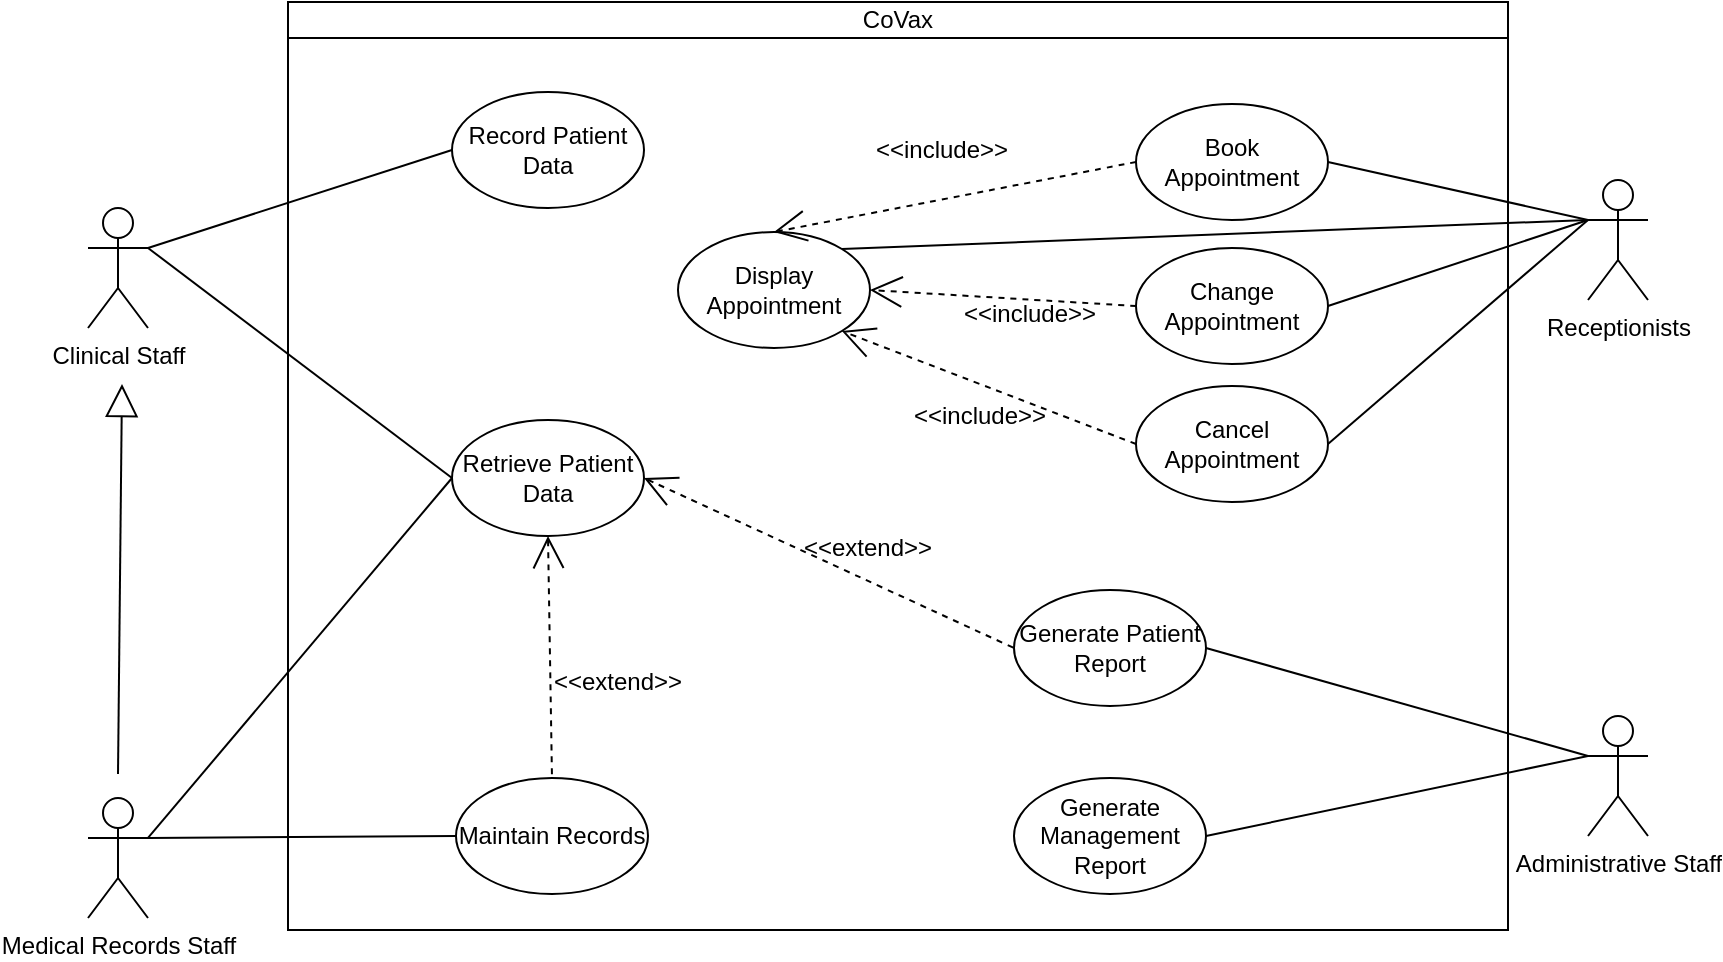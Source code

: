 <mxfile version="16.6.4" type="device" pages="3"><diagram id="3U1HSghmluoes4_Iyp9I" name="Page-1"><mxGraphModel dx="2302" dy="3117" grid="0" gridSize="10" guides="1" tooltips="1" connect="1" arrows="1" fold="1" page="0" pageScale="1" pageWidth="850" pageHeight="1100" math="0" shadow="0"><root><mxCell id="0"/><mxCell id="1" parent="0"/><mxCell id="yu4c_wmN-Yjf-voXddj4-2" value="" style="rounded=0;whiteSpace=wrap;html=1;hachureGap=4;" parent="1" vertex="1"><mxGeometry x="-384" y="-2033" width="610" height="446" as="geometry"/></mxCell><mxCell id="yu4c_wmN-Yjf-voXddj4-4" value="CoVax" style="rounded=0;whiteSpace=wrap;html=1;hachureGap=4;" parent="1" vertex="1"><mxGeometry x="-384" y="-2051" width="610" height="18" as="geometry"/></mxCell><mxCell id="1zS61CzaorEgS0dkYQaC-30" style="edgeStyle=none;curved=1;rounded=0;orthogonalLoop=1;jettySize=auto;html=1;exitX=1;exitY=0.333;exitDx=0;exitDy=0;exitPerimeter=0;entryX=0;entryY=0.5;entryDx=0;entryDy=0;endArrow=none;endFill=0;startSize=14;endSize=14;sourcePerimeterSpacing=8;targetPerimeterSpacing=8;" parent="1" source="1zS61CzaorEgS0dkYQaC-1" target="1zS61CzaorEgS0dkYQaC-14" edge="1"><mxGeometry relative="1" as="geometry"/></mxCell><mxCell id="1zS61CzaorEgS0dkYQaC-32" style="edgeStyle=none;curved=1;rounded=0;orthogonalLoop=1;jettySize=auto;html=1;exitX=1;exitY=0.333;exitDx=0;exitDy=0;exitPerimeter=0;entryX=0;entryY=0.5;entryDx=0;entryDy=0;endArrow=none;endFill=0;startSize=14;endSize=14;sourcePerimeterSpacing=8;targetPerimeterSpacing=8;" parent="1" source="1zS61CzaorEgS0dkYQaC-1" target="1zS61CzaorEgS0dkYQaC-15" edge="1"><mxGeometry relative="1" as="geometry"/></mxCell><mxCell id="1zS61CzaorEgS0dkYQaC-1" value="Clinical Staff" style="shape=umlActor;verticalLabelPosition=bottom;verticalAlign=top;html=1;outlineConnect=0;hachureGap=4;" parent="1" vertex="1"><mxGeometry x="-484" y="-1948" width="30" height="60" as="geometry"/></mxCell><mxCell id="1zS61CzaorEgS0dkYQaC-38" style="edgeStyle=none;curved=1;rounded=0;orthogonalLoop=1;jettySize=auto;html=1;exitX=0;exitY=0.333;exitDx=0;exitDy=0;exitPerimeter=0;entryX=1;entryY=0.5;entryDx=0;entryDy=0;endArrow=none;endFill=0;startSize=14;endSize=14;sourcePerimeterSpacing=8;targetPerimeterSpacing=8;" parent="1" source="1zS61CzaorEgS0dkYQaC-2" target="1zS61CzaorEgS0dkYQaC-11" edge="1"><mxGeometry relative="1" as="geometry"/></mxCell><mxCell id="1zS61CzaorEgS0dkYQaC-43" style="edgeStyle=none;curved=1;rounded=0;orthogonalLoop=1;jettySize=auto;html=1;exitX=0;exitY=0.333;exitDx=0;exitDy=0;exitPerimeter=0;entryX=1;entryY=0.5;entryDx=0;entryDy=0;endArrow=none;endFill=0;startSize=14;endSize=14;sourcePerimeterSpacing=8;targetPerimeterSpacing=8;" parent="1" source="1zS61CzaorEgS0dkYQaC-2" target="1zS61CzaorEgS0dkYQaC-9" edge="1"><mxGeometry relative="1" as="geometry"/></mxCell><mxCell id="1zS61CzaorEgS0dkYQaC-44" style="edgeStyle=none;curved=1;rounded=0;orthogonalLoop=1;jettySize=auto;html=1;exitX=0;exitY=0.333;exitDx=0;exitDy=0;exitPerimeter=0;entryX=1;entryY=0.5;entryDx=0;entryDy=0;endArrow=none;endFill=0;startSize=14;endSize=14;sourcePerimeterSpacing=8;targetPerimeterSpacing=8;" parent="1" source="1zS61CzaorEgS0dkYQaC-2" target="1zS61CzaorEgS0dkYQaC-12" edge="1"><mxGeometry relative="1" as="geometry"/></mxCell><mxCell id="1zS61CzaorEgS0dkYQaC-2" value="Receptionists" style="shape=umlActor;verticalLabelPosition=bottom;verticalAlign=top;html=1;outlineConnect=0;hachureGap=4;" parent="1" vertex="1"><mxGeometry x="266" y="-1962" width="30" height="60" as="geometry"/></mxCell><mxCell id="1zS61CzaorEgS0dkYQaC-25" style="edgeStyle=none;curved=1;rounded=0;orthogonalLoop=1;jettySize=auto;html=1;endArrow=block;startSize=14;endSize=14;sourcePerimeterSpacing=8;targetPerimeterSpacing=8;endFill=0;" parent="1" edge="1"><mxGeometry relative="1" as="geometry"><mxPoint x="-469" y="-1665" as="sourcePoint"/><mxPoint x="-467" y="-1860" as="targetPoint"/></mxGeometry></mxCell><mxCell id="1zS61CzaorEgS0dkYQaC-31" style="edgeStyle=none;curved=1;rounded=0;orthogonalLoop=1;jettySize=auto;html=1;exitX=1;exitY=0.333;exitDx=0;exitDy=0;exitPerimeter=0;entryX=0;entryY=0.5;entryDx=0;entryDy=0;endArrow=none;endFill=0;startSize=14;endSize=14;sourcePerimeterSpacing=8;targetPerimeterSpacing=8;" parent="1" source="1zS61CzaorEgS0dkYQaC-3" target="1zS61CzaorEgS0dkYQaC-29" edge="1"><mxGeometry relative="1" as="geometry"/></mxCell><mxCell id="1zS61CzaorEgS0dkYQaC-3" value="Medical Records Staff" style="shape=umlActor;verticalLabelPosition=bottom;verticalAlign=top;html=1;outlineConnect=0;hachureGap=4;" parent="1" vertex="1"><mxGeometry x="-484" y="-1653" width="30" height="60" as="geometry"/></mxCell><mxCell id="1zS61CzaorEgS0dkYQaC-36" style="edgeStyle=none;curved=1;rounded=0;orthogonalLoop=1;jettySize=auto;html=1;exitX=0;exitY=0.333;exitDx=0;exitDy=0;exitPerimeter=0;entryX=1;entryY=0.5;entryDx=0;entryDy=0;endArrow=none;endFill=0;startSize=14;endSize=14;sourcePerimeterSpacing=8;targetPerimeterSpacing=8;" parent="1" source="1zS61CzaorEgS0dkYQaC-4" target="1zS61CzaorEgS0dkYQaC-27" edge="1"><mxGeometry relative="1" as="geometry"/></mxCell><mxCell id="1zS61CzaorEgS0dkYQaC-37" style="edgeStyle=none;curved=1;rounded=0;orthogonalLoop=1;jettySize=auto;html=1;exitX=0;exitY=0.333;exitDx=0;exitDy=0;exitPerimeter=0;entryX=1;entryY=0.5;entryDx=0;entryDy=0;endArrow=none;endFill=0;startSize=14;endSize=14;sourcePerimeterSpacing=8;targetPerimeterSpacing=8;" parent="1" source="1zS61CzaorEgS0dkYQaC-4" target="1zS61CzaorEgS0dkYQaC-13" edge="1"><mxGeometry relative="1" as="geometry"/></mxCell><mxCell id="1zS61CzaorEgS0dkYQaC-4" value="Administrative Staff" style="shape=umlActor;verticalLabelPosition=bottom;verticalAlign=top;html=1;outlineConnect=0;hachureGap=4;" parent="1" vertex="1"><mxGeometry x="266" y="-1694" width="30" height="60" as="geometry"/></mxCell><mxCell id="1zS61CzaorEgS0dkYQaC-51" style="edgeStyle=none;curved=1;rounded=0;orthogonalLoop=1;jettySize=auto;html=1;exitX=0;exitY=0.5;exitDx=0;exitDy=0;entryX=1;entryY=0.5;entryDx=0;entryDy=0;dashed=1;startArrow=none;startFill=0;endArrow=open;endFill=0;startSize=14;endSize=14;sourcePerimeterSpacing=8;targetPerimeterSpacing=8;" parent="1" source="1zS61CzaorEgS0dkYQaC-9" target="1zS61CzaorEgS0dkYQaC-10" edge="1"><mxGeometry relative="1" as="geometry"/></mxCell><mxCell id="1zS61CzaorEgS0dkYQaC-9" value="Change Appointment" style="ellipse;whiteSpace=wrap;html=1;hachureGap=4;gradientColor=none;" parent="1" vertex="1"><mxGeometry x="40" y="-1928" width="96" height="58" as="geometry"/></mxCell><mxCell id="YGO7cDvGK3OIc41Rr6-b-5" style="edgeStyle=none;curved=1;rounded=0;orthogonalLoop=1;jettySize=auto;html=1;exitX=1;exitY=0;exitDx=0;exitDy=0;entryX=0;entryY=0.333;entryDx=0;entryDy=0;entryPerimeter=0;endArrow=none;startSize=14;endSize=14;sourcePerimeterSpacing=8;targetPerimeterSpacing=8;endFill=0;" edge="1" parent="1" source="1zS61CzaorEgS0dkYQaC-10" target="1zS61CzaorEgS0dkYQaC-2"><mxGeometry relative="1" as="geometry"/></mxCell><mxCell id="1zS61CzaorEgS0dkYQaC-10" value="Display Appointment" style="ellipse;whiteSpace=wrap;html=1;hachureGap=4;gradientColor=none;" parent="1" vertex="1"><mxGeometry x="-189" y="-1936" width="96" height="58" as="geometry"/></mxCell><mxCell id="1zS61CzaorEgS0dkYQaC-50" style="edgeStyle=none;curved=1;rounded=0;orthogonalLoop=1;jettySize=auto;html=1;exitX=0;exitY=0.5;exitDx=0;exitDy=0;entryX=0.5;entryY=0;entryDx=0;entryDy=0;dashed=1;startArrow=none;startFill=0;endArrow=open;endFill=0;startSize=14;endSize=14;sourcePerimeterSpacing=8;targetPerimeterSpacing=8;" parent="1" source="1zS61CzaorEgS0dkYQaC-11" target="1zS61CzaorEgS0dkYQaC-10" edge="1"><mxGeometry relative="1" as="geometry"/></mxCell><mxCell id="1zS61CzaorEgS0dkYQaC-11" value="Book Appointment" style="ellipse;whiteSpace=wrap;html=1;hachureGap=4;gradientColor=none;" parent="1" vertex="1"><mxGeometry x="40" y="-2000" width="96" height="58" as="geometry"/></mxCell><mxCell id="1zS61CzaorEgS0dkYQaC-52" style="edgeStyle=none;curved=1;rounded=0;orthogonalLoop=1;jettySize=auto;html=1;exitX=0;exitY=0.5;exitDx=0;exitDy=0;entryX=1;entryY=1;entryDx=0;entryDy=0;dashed=1;startArrow=none;startFill=0;endArrow=open;endFill=0;startSize=14;endSize=14;sourcePerimeterSpacing=8;targetPerimeterSpacing=8;" parent="1" source="1zS61CzaorEgS0dkYQaC-12" target="1zS61CzaorEgS0dkYQaC-10" edge="1"><mxGeometry relative="1" as="geometry"/></mxCell><mxCell id="1zS61CzaorEgS0dkYQaC-12" value="Cancel Appointment" style="ellipse;whiteSpace=wrap;html=1;hachureGap=4;gradientColor=none;" parent="1" vertex="1"><mxGeometry x="40" y="-1859" width="96" height="58" as="geometry"/></mxCell><mxCell id="1zS61CzaorEgS0dkYQaC-13" value="Generate Management Report" style="ellipse;whiteSpace=wrap;html=1;hachureGap=4;gradientColor=none;" parent="1" vertex="1"><mxGeometry x="-21" y="-1663" width="96" height="58" as="geometry"/></mxCell><mxCell id="1zS61CzaorEgS0dkYQaC-14" value="Record Patient Data" style="ellipse;whiteSpace=wrap;html=1;hachureGap=4;gradientColor=none;" parent="1" vertex="1"><mxGeometry x="-302" y="-2006" width="96" height="58" as="geometry"/></mxCell><mxCell id="1zS61CzaorEgS0dkYQaC-35" style="edgeStyle=none;curved=1;rounded=0;orthogonalLoop=1;jettySize=auto;html=1;exitX=0;exitY=0.5;exitDx=0;exitDy=0;entryX=1;entryY=0.333;entryDx=0;entryDy=0;entryPerimeter=0;endArrow=none;endFill=0;startSize=14;endSize=14;sourcePerimeterSpacing=8;targetPerimeterSpacing=8;" parent="1" source="1zS61CzaorEgS0dkYQaC-15" target="1zS61CzaorEgS0dkYQaC-3" edge="1"><mxGeometry relative="1" as="geometry"/></mxCell><mxCell id="1zS61CzaorEgS0dkYQaC-47" style="edgeStyle=none;curved=1;rounded=0;orthogonalLoop=1;jettySize=auto;html=1;exitX=0.5;exitY=1;exitDx=0;exitDy=0;entryX=0.5;entryY=0;entryDx=0;entryDy=0;endArrow=none;endFill=0;startSize=14;endSize=14;sourcePerimeterSpacing=8;targetPerimeterSpacing=8;startArrow=open;startFill=0;dashed=1;" parent="1" source="1zS61CzaorEgS0dkYQaC-15" target="1zS61CzaorEgS0dkYQaC-29" edge="1"><mxGeometry relative="1" as="geometry"><mxPoint x="-32" y="-1634" as="targetPoint"/></mxGeometry></mxCell><mxCell id="1zS61CzaorEgS0dkYQaC-15" value="Retrieve Patient Data" style="ellipse;whiteSpace=wrap;html=1;hachureGap=4;gradientColor=none;" parent="1" vertex="1"><mxGeometry x="-302" y="-1842" width="96" height="58" as="geometry"/></mxCell><mxCell id="1zS61CzaorEgS0dkYQaC-27" value="Generate Patient Report" style="ellipse;whiteSpace=wrap;html=1;hachureGap=4;gradientColor=none;" parent="1" vertex="1"><mxGeometry x="-21" y="-1757" width="96" height="58" as="geometry"/></mxCell><mxCell id="1zS61CzaorEgS0dkYQaC-29" value="Maintain Records" style="ellipse;whiteSpace=wrap;html=1;hachureGap=4;gradientColor=none;" parent="1" vertex="1"><mxGeometry x="-300" y="-1663" width="96" height="58" as="geometry"/></mxCell><mxCell id="1zS61CzaorEgS0dkYQaC-55" value="&amp;lt;&amp;lt;include&amp;gt;&amp;gt;" style="text;strokeColor=none;fillColor=none;html=1;align=center;verticalAlign=middle;whiteSpace=wrap;rounded=0;hachureGap=4;" parent="1" vertex="1"><mxGeometry x="-68" y="-1859" width="60" height="30" as="geometry"/></mxCell><mxCell id="1zS61CzaorEgS0dkYQaC-57" value="&amp;lt;&amp;lt;include&amp;gt;&amp;gt;" style="text;strokeColor=none;fillColor=none;html=1;align=center;verticalAlign=middle;whiteSpace=wrap;rounded=0;hachureGap=4;" parent="1" vertex="1"><mxGeometry x="-43" y="-1910" width="60" height="30" as="geometry"/></mxCell><mxCell id="1zS61CzaorEgS0dkYQaC-58" value="&amp;lt;&amp;lt;include&amp;gt;&amp;gt;" style="text;strokeColor=none;fillColor=none;html=1;align=center;verticalAlign=middle;whiteSpace=wrap;rounded=0;hachureGap=4;" parent="1" vertex="1"><mxGeometry x="-87" y="-1992" width="60" height="30" as="geometry"/></mxCell><mxCell id="1zS61CzaorEgS0dkYQaC-59" value="&amp;lt;&amp;lt;extend&amp;gt;&amp;gt;" style="text;strokeColor=none;fillColor=none;html=1;align=center;verticalAlign=middle;whiteSpace=wrap;rounded=0;hachureGap=4;" parent="1" vertex="1"><mxGeometry x="-249" y="-1726" width="60" height="30" as="geometry"/></mxCell><mxCell id="YGO7cDvGK3OIc41Rr6-b-1" style="edgeStyle=none;curved=1;rounded=0;orthogonalLoop=1;jettySize=auto;html=1;exitX=1;exitY=0.5;exitDx=0;exitDy=0;entryX=0;entryY=0.5;entryDx=0;entryDy=0;endArrow=none;endFill=0;startSize=14;endSize=14;sourcePerimeterSpacing=8;targetPerimeterSpacing=8;startArrow=open;startFill=0;dashed=1;" edge="1" parent="1" source="1zS61CzaorEgS0dkYQaC-15" target="1zS61CzaorEgS0dkYQaC-27"><mxGeometry relative="1" as="geometry"><mxPoint x="-176" y="-1842" as="sourcePoint"/><mxPoint x="-179" y="-1690" as="targetPoint"/></mxGeometry></mxCell><mxCell id="YGO7cDvGK3OIc41Rr6-b-2" value="&amp;lt;&amp;lt;extend&amp;gt;&amp;gt;" style="text;strokeColor=none;fillColor=none;html=1;align=center;verticalAlign=middle;whiteSpace=wrap;rounded=0;hachureGap=4;" vertex="1" parent="1"><mxGeometry x="-124" y="-1793" width="60" height="30" as="geometry"/></mxCell></root></mxGraphModel></diagram><diagram id="hQYO1FziwVZmCGKkxkUI" name="Page-2"><mxGraphModel dx="1902" dy="717" grid="0" gridSize="10" guides="1" tooltips="1" connect="1" arrows="1" fold="1" page="0" pageScale="1" pageWidth="850" pageHeight="1100" math="0" shadow="0"><root><mxCell id="9vx15lyR-F4hJbKiHLh5-0"/><mxCell id="9vx15lyR-F4hJbKiHLh5-1" parent="9vx15lyR-F4hJbKiHLh5-0"/><mxCell id="XiNWGT2lC5AfU5BNDsrJ-0" value="Records System" style="shape=umlBoundary;whiteSpace=wrap;html=1;hachureGap=4;" vertex="1" parent="9vx15lyR-F4hJbKiHLh5-1"><mxGeometry x="-237" y="374" width="100" height="80" as="geometry"/></mxCell><mxCell id="XiNWGT2lC5AfU5BNDsrJ-11" style="edgeStyle=none;curved=1;rounded=0;orthogonalLoop=1;jettySize=auto;html=1;exitX=0;exitY=0.5;exitDx=0;exitDy=0;entryX=0.929;entryY=0.592;entryDx=0;entryDy=0;entryPerimeter=0;endArrow=none;endFill=0;startSize=14;endSize=14;sourcePerimeterSpacing=8;targetPerimeterSpacing=8;" edge="1" parent="9vx15lyR-F4hJbKiHLh5-1" source="XiNWGT2lC5AfU5BNDsrJ-1" target="XiNWGT2lC5AfU5BNDsrJ-3"><mxGeometry relative="1" as="geometry"/></mxCell><mxCell id="XiNWGT2lC5AfU5BNDsrJ-1" value="Appointment" style="ellipse;shape=umlEntity;whiteSpace=wrap;html=1;hachureGap=4;" vertex="1" parent="9vx15lyR-F4hJbKiHLh5-1"><mxGeometry x="366" y="160" width="80" height="80" as="geometry"/></mxCell><mxCell id="XiNWGT2lC5AfU5BNDsrJ-2" value="Records System Constrol" style="ellipse;shape=umlControl;whiteSpace=wrap;html=1;hachureGap=4;" vertex="1" parent="9vx15lyR-F4hJbKiHLh5-1"><mxGeometry x="109" y="322" width="70" height="80" as="geometry"/></mxCell><mxCell id="XiNWGT2lC5AfU5BNDsrJ-3" value="Appointment Control" style="ellipse;shape=umlControl;whiteSpace=wrap;html=1;hachureGap=4;" vertex="1" parent="9vx15lyR-F4hJbKiHLh5-1"><mxGeometry x="109" y="153" width="70" height="80" as="geometry"/></mxCell><mxCell id="XiNWGT2lC5AfU5BNDsrJ-9" style="edgeStyle=none;curved=1;rounded=0;orthogonalLoop=1;jettySize=auto;html=1;exitX=0;exitY=0.5;exitDx=0;exitDy=0;entryX=1;entryY=0.5;entryDx=0;entryDy=0;endArrow=none;endFill=0;startSize=14;endSize=14;sourcePerimeterSpacing=8;targetPerimeterSpacing=8;" edge="1" parent="9vx15lyR-F4hJbKiHLh5-1" source="XiNWGT2lC5AfU5BNDsrJ-4" target="XiNWGT2lC5AfU5BNDsrJ-1"><mxGeometry relative="1" as="geometry"/></mxCell><mxCell id="XiNWGT2lC5AfU5BNDsrJ-4" value="Patient" style="ellipse;shape=umlEntity;whiteSpace=wrap;html=1;hachureGap=4;" vertex="1" parent="9vx15lyR-F4hJbKiHLh5-1"><mxGeometry x="627" y="242" width="80" height="80" as="geometry"/></mxCell><mxCell id="XiNWGT2lC5AfU5BNDsrJ-10" style="edgeStyle=none;curved=1;rounded=0;orthogonalLoop=1;jettySize=auto;html=1;exitX=1;exitY=0.5;exitDx=0;exitDy=0;entryX=0;entryY=0.5;entryDx=0;entryDy=0;endArrow=none;endFill=0;startSize=14;endSize=14;sourcePerimeterSpacing=8;targetPerimeterSpacing=8;" edge="1" parent="9vx15lyR-F4hJbKiHLh5-1" source="XiNWGT2lC5AfU5BNDsrJ-5" target="XiNWGT2lC5AfU5BNDsrJ-4"><mxGeometry relative="1" as="geometry"/></mxCell><mxCell id="XiNWGT2lC5AfU5BNDsrJ-12" style="edgeStyle=none;curved=1;rounded=0;orthogonalLoop=1;jettySize=auto;html=1;exitX=0;exitY=0.5;exitDx=0;exitDy=0;entryX=1.009;entryY=0.59;entryDx=0;entryDy=0;entryPerimeter=0;endArrow=none;endFill=0;startSize=14;endSize=14;sourcePerimeterSpacing=8;targetPerimeterSpacing=8;" edge="1" parent="9vx15lyR-F4hJbKiHLh5-1" source="XiNWGT2lC5AfU5BNDsrJ-5" target="XiNWGT2lC5AfU5BNDsrJ-2"><mxGeometry relative="1" as="geometry"/></mxCell><mxCell id="XiNWGT2lC5AfU5BNDsrJ-5" value="Record" style="ellipse;shape=umlEntity;whiteSpace=wrap;html=1;hachureGap=4;" vertex="1" parent="9vx15lyR-F4hJbKiHLh5-1"><mxGeometry x="366" y="329" width="80" height="80" as="geometry"/></mxCell><mxCell id="XiNWGT2lC5AfU5BNDsrJ-7" value="Records Display" style="shape=umlBoundary;whiteSpace=wrap;html=1;hachureGap=4;" vertex="1" parent="9vx15lyR-F4hJbKiHLh5-1"><mxGeometry x="-233" y="226" width="100" height="80" as="geometry"/></mxCell><mxCell id="XiNWGT2lC5AfU5BNDsrJ-8" value="Appointments Display" style="shape=umlBoundary;whiteSpace=wrap;html=1;hachureGap=4;" vertex="1" parent="9vx15lyR-F4hJbKiHLh5-1"><mxGeometry x="-233" y="88" width="100" height="80" as="geometry"/></mxCell><mxCell id="XiNWGT2lC5AfU5BNDsrJ-13" value="" style="edgeStyle=none;orthogonalLoop=1;jettySize=auto;html=1;rounded=0;endArrow=none;endFill=0;startSize=14;endSize=14;sourcePerimeterSpacing=8;targetPerimeterSpacing=8;curved=1;" edge="1" parent="9vx15lyR-F4hJbKiHLh5-1"><mxGeometry width="120" relative="1" as="geometry"><mxPoint x="-137" y="411" as="sourcePoint"/><mxPoint x="111" y="367" as="targetPoint"/><Array as="points"/></mxGeometry></mxCell><mxCell id="XiNWGT2lC5AfU5BNDsrJ-14" value="" style="edgeStyle=none;orthogonalLoop=1;jettySize=auto;html=1;rounded=0;endArrow=none;endFill=0;startSize=14;endSize=14;sourcePerimeterSpacing=8;targetPerimeterSpacing=8;curved=1;" edge="1" parent="9vx15lyR-F4hJbKiHLh5-1"><mxGeometry width="120" relative="1" as="geometry"><mxPoint x="-135" y="267" as="sourcePoint"/><mxPoint x="111" y="369" as="targetPoint"/><Array as="points"/></mxGeometry></mxCell><mxCell id="XiNWGT2lC5AfU5BNDsrJ-15" value="" style="edgeStyle=none;orthogonalLoop=1;jettySize=auto;html=1;rounded=0;endArrow=none;endFill=0;startSize=14;endSize=14;sourcePerimeterSpacing=8;targetPerimeterSpacing=8;curved=1;" edge="1" parent="9vx15lyR-F4hJbKiHLh5-1"><mxGeometry width="120" relative="1" as="geometry"><mxPoint x="-133" y="128" as="sourcePoint"/><mxPoint x="108" y="198" as="targetPoint"/><Array as="points"/></mxGeometry></mxCell></root></mxGraphModel></diagram><diagram id="ZKlwErLMqxMRdk-jJTo6" name="Page-3"><mxGraphModel dx="1902" dy="717" grid="0" gridSize="10" guides="1" tooltips="1" connect="1" arrows="1" fold="1" page="0" pageScale="1" pageWidth="850" pageHeight="1100" math="0" shadow="0"><root><mxCell id="N5qW2MSUdw2U4ZSzWZo5-0"/><mxCell id="N5qW2MSUdw2U4ZSzWZo5-1" parent="N5qW2MSUdw2U4ZSzWZo5-0"/><mxCell id="ErCm24Cw5SrxCw465DqF-17" style="edgeStyle=none;curved=1;rounded=0;orthogonalLoop=1;jettySize=auto;html=1;exitX=0.5;exitY=0;exitDx=0;exitDy=0;entryX=0.487;entryY=0.931;entryDx=0;entryDy=0;entryPerimeter=0;endArrow=none;endFill=0;startSize=14;endSize=14;sourcePerimeterSpacing=8;targetPerimeterSpacing=8;" edge="1" parent="N5qW2MSUdw2U4ZSzWZo5-1" source="N5qW2MSUdw2U4ZSzWZo5-2" target="N5qW2MSUdw2U4ZSzWZo5-11"><mxGeometry relative="1" as="geometry"/></mxCell><mxCell id="N5qW2MSUdw2U4ZSzWZo5-2" value="Patient" style="swimlane;fontStyle=0;childLayout=stackLayout;horizontal=1;startSize=26;fillColor=none;horizontalStack=0;resizeParent=1;resizeParentMax=0;resizeLast=0;collapsible=1;marginBottom=0;hachureGap=4;" vertex="1" parent="N5qW2MSUdw2U4ZSzWZo5-1"><mxGeometry x="233" y="461" width="140" height="104" as="geometry"/></mxCell><mxCell id="N5qW2MSUdw2U4ZSzWZo5-3" value="name: string" style="text;strokeColor=none;fillColor=none;align=left;verticalAlign=top;spacingLeft=4;spacingRight=4;overflow=hidden;rotatable=0;points=[[0,0.5],[1,0.5]];portConstraint=eastwest;hachureGap=4;" vertex="1" parent="N5qW2MSUdw2U4ZSzWZo5-2"><mxGeometry y="26" width="140" height="26" as="geometry"/></mxCell><mxCell id="N5qW2MSUdw2U4ZSzWZo5-4" value="address: string" style="text;strokeColor=none;fillColor=none;align=left;verticalAlign=top;spacingLeft=4;spacingRight=4;overflow=hidden;rotatable=0;points=[[0,0.5],[1,0.5]];portConstraint=eastwest;hachureGap=4;" vertex="1" parent="N5qW2MSUdw2U4ZSzWZo5-2"><mxGeometry y="52" width="140" height="26" as="geometry"/></mxCell><mxCell id="N5qW2MSUdw2U4ZSzWZo5-5" value="age: integer" style="text;strokeColor=none;fillColor=none;align=left;verticalAlign=top;spacingLeft=4;spacingRight=4;overflow=hidden;rotatable=0;points=[[0,0.5],[1,0.5]];portConstraint=eastwest;hachureGap=4;" vertex="1" parent="N5qW2MSUdw2U4ZSzWZo5-2"><mxGeometry y="78" width="140" height="26" as="geometry"/></mxCell><mxCell id="N5qW2MSUdw2U4ZSzWZo5-10" value="Vaccine" style="swimlane;fontStyle=0;childLayout=stackLayout;horizontal=1;startSize=26;fillColor=none;horizontalStack=0;resizeParent=1;resizeParentMax=0;resizeLast=0;collapsible=1;marginBottom=0;hachureGap=4;" vertex="1" parent="N5qW2MSUdw2U4ZSzWZo5-1"><mxGeometry x="233" y="245" width="140" height="78" as="geometry"/></mxCell><mxCell id="N5qW2MSUdw2U4ZSzWZo5-7" value="type: string" style="text;strokeColor=none;fillColor=none;align=left;verticalAlign=top;spacingLeft=4;spacingRight=4;overflow=hidden;rotatable=0;points=[[0,0.5],[1,0.5]];portConstraint=eastwest;hachureGap=4;" vertex="1" parent="N5qW2MSUdw2U4ZSzWZo5-10"><mxGeometry y="26" width="140" height="26" as="geometry"/></mxCell><mxCell id="N5qW2MSUdw2U4ZSzWZo5-11" value="dosage: integer" style="text;strokeColor=none;fillColor=none;align=left;verticalAlign=top;spacingLeft=4;spacingRight=4;overflow=hidden;rotatable=0;points=[[0,0.5],[1,0.5]];portConstraint=eastwest;hachureGap=4;" vertex="1" parent="N5qW2MSUdw2U4ZSzWZo5-10"><mxGeometry y="52" width="140" height="26" as="geometry"/></mxCell><mxCell id="ErCm24Cw5SrxCw465DqF-15" style="edgeStyle=none;curved=1;rounded=0;orthogonalLoop=1;jettySize=auto;html=1;exitX=0.5;exitY=0;exitDx=0;exitDy=0;entryX=0.503;entryY=1.1;entryDx=0;entryDy=0;entryPerimeter=0;endArrow=none;endFill=0;startSize=14;endSize=14;sourcePerimeterSpacing=8;targetPerimeterSpacing=8;" edge="1" parent="N5qW2MSUdw2U4ZSzWZo5-1" source="N5qW2MSUdw2U4ZSzWZo5-14" target="N5qW2MSUdw2U4ZSzWZo5-24"><mxGeometry relative="1" as="geometry"><mxPoint x="5.26" y="348.404" as="targetPoint"/></mxGeometry></mxCell><mxCell id="N5qW2MSUdw2U4ZSzWZo5-14" value="Record" style="swimlane;fontStyle=0;childLayout=stackLayout;horizontal=1;startSize=26;fillColor=none;horizontalStack=0;resizeParent=1;resizeParentMax=0;resizeLast=0;collapsible=1;marginBottom=0;hachureGap=4;" vertex="1" parent="N5qW2MSUdw2U4ZSzWZo5-1"><mxGeometry x="-66" y="462" width="140" height="130" as="geometry"/></mxCell><mxCell id="ErCm24Cw5SrxCw465DqF-35" value="id: integer" style="text;strokeColor=none;fillColor=none;align=left;verticalAlign=top;spacingLeft=4;spacingRight=4;overflow=hidden;rotatable=0;points=[[0,0.5],[1,0.5]];portConstraint=eastwest;hachureGap=4;" vertex="1" parent="N5qW2MSUdw2U4ZSzWZo5-14"><mxGeometry y="26" width="140" height="26" as="geometry"/></mxCell><mxCell id="N5qW2MSUdw2U4ZSzWZo5-15" value="patient: Patient" style="text;strokeColor=none;fillColor=none;align=left;verticalAlign=top;spacingLeft=4;spacingRight=4;overflow=hidden;rotatable=0;points=[[0,0.5],[1,0.5]];portConstraint=eastwest;hachureGap=4;" vertex="1" parent="N5qW2MSUdw2U4ZSzWZo5-14"><mxGeometry y="52" width="140" height="26" as="geometry"/></mxCell><mxCell id="N5qW2MSUdw2U4ZSzWZo5-16" value="atRisk: boolean" style="text;strokeColor=none;fillColor=none;align=left;verticalAlign=top;spacingLeft=4;spacingRight=4;overflow=hidden;rotatable=0;points=[[0,0.5],[1,0.5]];portConstraint=eastwest;hachureGap=4;" vertex="1" parent="N5qW2MSUdw2U4ZSzWZo5-14"><mxGeometry y="78" width="140" height="26" as="geometry"/></mxCell><mxCell id="N5qW2MSUdw2U4ZSzWZo5-17" value="medicalHistory: string" style="text;strokeColor=none;fillColor=none;align=left;verticalAlign=top;spacingLeft=4;spacingRight=4;overflow=hidden;rotatable=0;points=[[0,0.5],[1,0.5]];portConstraint=eastwest;hachureGap=4;" vertex="1" parent="N5qW2MSUdw2U4ZSzWZo5-14"><mxGeometry y="104" width="140" height="26" as="geometry"/></mxCell><mxCell id="N5qW2MSUdw2U4ZSzWZo5-18" value="Display" style="swimlane;fontStyle=0;childLayout=stackLayout;horizontal=1;startSize=26;fillColor=none;horizontalStack=0;resizeParent=1;resizeParentMax=0;resizeLast=0;collapsible=1;marginBottom=0;hachureGap=4;" vertex="1" parent="N5qW2MSUdw2U4ZSzWZo5-1"><mxGeometry x="233" y="61" width="140" height="78" as="geometry"/></mxCell><mxCell id="N5qW2MSUdw2U4ZSzWZo5-19" value="records" style="text;strokeColor=none;fillColor=none;align=left;verticalAlign=top;spacingLeft=4;spacingRight=4;overflow=hidden;rotatable=0;points=[[0,0.5],[1,0.5]];portConstraint=eastwest;hachureGap=4;" vertex="1" parent="N5qW2MSUdw2U4ZSzWZo5-18"><mxGeometry y="26" width="140" height="26" as="geometry"/></mxCell><mxCell id="N5qW2MSUdw2U4ZSzWZo5-20" value="appointments" style="text;strokeColor=none;fillColor=none;align=left;verticalAlign=top;spacingLeft=4;spacingRight=4;overflow=hidden;rotatable=0;points=[[0,0.5],[1,0.5]];portConstraint=eastwest;hachureGap=4;" vertex="1" parent="N5qW2MSUdw2U4ZSzWZo5-18"><mxGeometry y="52" width="140" height="26" as="geometry"/></mxCell><mxCell id="ErCm24Cw5SrxCw465DqF-13" style="edgeStyle=none;curved=1;rounded=0;orthogonalLoop=1;jettySize=auto;html=1;exitX=0.5;exitY=0;exitDx=0;exitDy=0;entryX=0;entryY=0.5;entryDx=0;entryDy=0;endArrow=none;endFill=0;startSize=14;endSize=14;sourcePerimeterSpacing=8;targetPerimeterSpacing=8;" edge="1" parent="N5qW2MSUdw2U4ZSzWZo5-1" source="N5qW2MSUdw2U4ZSzWZo5-22" target="N5qW2MSUdw2U4ZSzWZo5-19"><mxGeometry relative="1" as="geometry"><Array as="points"><mxPoint x="-8" y="102"/></Array></mxGeometry></mxCell><mxCell id="N5qW2MSUdw2U4ZSzWZo5-22" value="RecordSystemControl" style="swimlane;fontStyle=0;childLayout=stackLayout;horizontal=1;startSize=26;fillColor=none;horizontalStack=0;resizeParent=1;resizeParentMax=0;resizeLast=0;collapsible=1;marginBottom=0;hachureGap=4;" vertex="1" parent="N5qW2MSUdw2U4ZSzWZo5-1"><mxGeometry x="-66" y="243" width="140" height="78" as="geometry"/></mxCell><mxCell id="N5qW2MSUdw2U4ZSzWZo5-23" value="records: Record[ ]" style="text;strokeColor=none;fillColor=none;align=left;verticalAlign=top;spacingLeft=4;spacingRight=4;overflow=hidden;rotatable=0;points=[[0,0.5],[1,0.5]];portConstraint=eastwest;hachureGap=4;" vertex="1" parent="N5qW2MSUdw2U4ZSzWZo5-22"><mxGeometry y="26" width="140" height="26" as="geometry"/></mxCell><mxCell id="N5qW2MSUdw2U4ZSzWZo5-24" value="filter: String" style="text;strokeColor=none;fillColor=none;align=left;verticalAlign=top;spacingLeft=4;spacingRight=4;overflow=hidden;rotatable=0;points=[[0,0.5],[1,0.5]];portConstraint=eastwest;hachureGap=4;" vertex="1" parent="N5qW2MSUdw2U4ZSzWZo5-22"><mxGeometry y="52" width="140" height="26" as="geometry"/></mxCell><mxCell id="ErCm24Cw5SrxCw465DqF-0" value="AppointmentControl" style="swimlane;fontStyle=0;childLayout=stackLayout;horizontal=1;startSize=26;fillColor=none;horizontalStack=0;resizeParent=1;resizeParentMax=0;resizeLast=0;collapsible=1;marginBottom=0;hachureGap=4;" vertex="1" parent="N5qW2MSUdw2U4ZSzWZo5-1"><mxGeometry x="566" y="238" width="140" height="78" as="geometry"/></mxCell><mxCell id="ErCm24Cw5SrxCw465DqF-1" value="appointments [ ]" style="text;strokeColor=none;fillColor=none;align=left;verticalAlign=top;spacingLeft=4;spacingRight=4;overflow=hidden;rotatable=0;points=[[0,0.5],[1,0.5]];portConstraint=eastwest;hachureGap=4;" vertex="1" parent="ErCm24Cw5SrxCw465DqF-0"><mxGeometry y="26" width="140" height="26" as="geometry"/></mxCell><mxCell id="ErCm24Cw5SrxCw465DqF-2" value="date: integer" style="text;strokeColor=none;fillColor=none;align=left;verticalAlign=top;spacingLeft=4;spacingRight=4;overflow=hidden;rotatable=0;points=[[0,0.5],[1,0.5]];portConstraint=eastwest;hachureGap=4;" vertex="1" parent="ErCm24Cw5SrxCw465DqF-0"><mxGeometry y="52" width="140" height="26" as="geometry"/></mxCell><mxCell id="ErCm24Cw5SrxCw465DqF-4" style="edgeStyle=none;curved=1;rounded=0;orthogonalLoop=1;jettySize=auto;html=1;exitX=0.367;exitY=0.987;exitDx=0;exitDy=0;entryX=0;entryY=0.5;entryDx=0;entryDy=0;endArrow=none;endFill=0;startSize=14;endSize=14;sourcePerimeterSpacing=8;targetPerimeterSpacing=8;exitPerimeter=0;" edge="1" parent="N5qW2MSUdw2U4ZSzWZo5-1" source="ErCm24Cw5SrxCw465DqF-24" target="N5qW2MSUdw2U4ZSzWZo5-4"><mxGeometry relative="1" as="geometry"/></mxCell><mxCell id="ErCm24Cw5SrxCw465DqF-5" style="edgeStyle=none;curved=1;rounded=0;orthogonalLoop=1;jettySize=auto;html=1;exitX=1;exitY=0.5;exitDx=0;exitDy=0;entryX=0;entryY=0.5;entryDx=0;entryDy=0;endArrow=none;endFill=0;startSize=14;endSize=14;sourcePerimeterSpacing=8;targetPerimeterSpacing=8;" edge="1" parent="N5qW2MSUdw2U4ZSzWZo5-1" source="N5qW2MSUdw2U4ZSzWZo5-4" target="ErCm24Cw5SrxCw465DqF-9"><mxGeometry relative="1" as="geometry"><mxPoint x="621" y="526" as="targetPoint"/></mxGeometry></mxCell><mxCell id="ErCm24Cw5SrxCw465DqF-20" style="edgeStyle=none;curved=1;rounded=0;orthogonalLoop=1;jettySize=auto;html=1;exitX=0.5;exitY=0;exitDx=0;exitDy=0;endArrow=none;endFill=0;startSize=14;endSize=14;sourcePerimeterSpacing=8;targetPerimeterSpacing=8;" edge="1" parent="N5qW2MSUdw2U4ZSzWZo5-1" source="ErCm24Cw5SrxCw465DqF-7"><mxGeometry relative="1" as="geometry"><mxPoint x="640" y="316" as="targetPoint"/></mxGeometry></mxCell><mxCell id="ErCm24Cw5SrxCw465DqF-7" value="Appointment" style="swimlane;fontStyle=0;childLayout=stackLayout;horizontal=1;startSize=26;fillColor=none;horizontalStack=0;resizeParent=1;resizeParentMax=0;resizeLast=0;collapsible=1;marginBottom=0;hachureGap=4;" vertex="1" parent="N5qW2MSUdw2U4ZSzWZo5-1"><mxGeometry x="570" y="462" width="140" height="105" as="geometry"/></mxCell><mxCell id="ErCm24Cw5SrxCw465DqF-8" value="location: string" style="text;strokeColor=none;fillColor=none;align=left;verticalAlign=top;spacingLeft=4;spacingRight=4;overflow=hidden;rotatable=0;points=[[0,0.5],[1,0.5]];portConstraint=eastwest;hachureGap=4;" vertex="1" parent="ErCm24Cw5SrxCw465DqF-7"><mxGeometry y="26" width="140" height="26" as="geometry"/></mxCell><mxCell id="ErCm24Cw5SrxCw465DqF-9" value="date: integer" style="text;strokeColor=none;fillColor=none;align=left;verticalAlign=top;spacingLeft=4;spacingRight=4;overflow=hidden;rotatable=0;points=[[0,0.5],[1,0.5]];portConstraint=eastwest;hachureGap=4;" vertex="1" parent="ErCm24Cw5SrxCw465DqF-7"><mxGeometry y="52" width="140" height="27" as="geometry"/></mxCell><mxCell id="ErCm24Cw5SrxCw465DqF-10" value="time: integer" style="text;strokeColor=none;fillColor=none;align=left;verticalAlign=top;spacingLeft=4;spacingRight=4;overflow=hidden;rotatable=0;points=[[0,0.5],[1,0.5]];portConstraint=eastwest;hachureGap=4;" vertex="1" parent="ErCm24Cw5SrxCw465DqF-7"><mxGeometry y="79" width="140" height="26" as="geometry"/></mxCell><mxCell id="ErCm24Cw5SrxCw465DqF-19" style="edgeStyle=none;curved=1;rounded=0;orthogonalLoop=1;jettySize=auto;html=1;exitX=1;exitY=0.5;exitDx=0;exitDy=0;entryX=0.5;entryY=0;entryDx=0;entryDy=0;endArrow=none;endFill=0;startSize=14;endSize=14;sourcePerimeterSpacing=8;targetPerimeterSpacing=8;" edge="1" parent="N5qW2MSUdw2U4ZSzWZo5-1" source="N5qW2MSUdw2U4ZSzWZo5-19" target="ErCm24Cw5SrxCw465DqF-0"><mxGeometry relative="1" as="geometry"><Array as="points"><mxPoint x="639" y="93"/></Array></mxGeometry></mxCell><mxCell id="ErCm24Cw5SrxCw465DqF-21" value="1" style="text;strokeColor=none;fillColor=none;html=1;align=center;verticalAlign=middle;whiteSpace=wrap;rounded=0;hachureGap=4;" vertex="1" parent="N5qW2MSUdw2U4ZSzWZo5-1"><mxGeometry x="369" y="499" width="60" height="30" as="geometry"/></mxCell><mxCell id="ErCm24Cw5SrxCw465DqF-22" value="1" style="text;strokeColor=none;fillColor=none;html=1;align=center;verticalAlign=middle;whiteSpace=wrap;rounded=0;hachureGap=4;" vertex="1" parent="N5qW2MSUdw2U4ZSzWZo5-1"><mxGeometry x="292" y="431" width="60" height="30" as="geometry"/></mxCell><mxCell id="ErCm24Cw5SrxCw465DqF-23" value="1" style="text;strokeColor=none;fillColor=none;html=1;align=center;verticalAlign=middle;whiteSpace=wrap;rounded=0;hachureGap=4;" vertex="1" parent="N5qW2MSUdw2U4ZSzWZo5-1"><mxGeometry x="188" y="498" width="60" height="30" as="geometry"/></mxCell><mxCell id="ErCm24Cw5SrxCw465DqF-24" value="1" style="text;strokeColor=none;fillColor=none;html=1;align=center;verticalAlign=middle;whiteSpace=wrap;rounded=0;hachureGap=4;" vertex="1" parent="N5qW2MSUdw2U4ZSzWZo5-1"><mxGeometry x="52" y="502" width="60" height="30" as="geometry"/></mxCell><mxCell id="ErCm24Cw5SrxCw465DqF-25" value="*" style="text;strokeColor=none;fillColor=none;html=1;align=center;verticalAlign=middle;whiteSpace=wrap;rounded=0;hachureGap=4;" vertex="1" parent="N5qW2MSUdw2U4ZSzWZo5-1"><mxGeometry x="510" y="502" width="60" height="30" as="geometry"/></mxCell><mxCell id="ErCm24Cw5SrxCw465DqF-26" value="2" style="text;strokeColor=none;fillColor=none;html=1;align=center;verticalAlign=middle;whiteSpace=wrap;rounded=0;hachureGap=4;" vertex="1" parent="N5qW2MSUdw2U4ZSzWZo5-1"><mxGeometry x="290" y="323" width="60" height="30" as="geometry"/></mxCell><mxCell id="ErCm24Cw5SrxCw465DqF-27" value="*" style="text;strokeColor=none;fillColor=none;html=1;align=center;verticalAlign=middle;whiteSpace=wrap;rounded=0;hachureGap=4;" vertex="1" parent="N5qW2MSUdw2U4ZSzWZo5-1"><mxGeometry x="620" y="438" width="60" height="30" as="geometry"/></mxCell><mxCell id="ErCm24Cw5SrxCw465DqF-30" value="*" style="text;strokeColor=none;fillColor=none;html=1;align=center;verticalAlign=middle;whiteSpace=wrap;rounded=0;hachureGap=4;" vertex="1" parent="N5qW2MSUdw2U4ZSzWZo5-1"><mxGeometry x="-14" y="442" width="60" height="30" as="geometry"/></mxCell><mxCell id="ErCm24Cw5SrxCw465DqF-31" value="1" style="text;strokeColor=none;fillColor=none;html=1;align=center;verticalAlign=middle;whiteSpace=wrap;rounded=0;hachureGap=4;" vertex="1" parent="N5qW2MSUdw2U4ZSzWZo5-1"><mxGeometry x="616" y="313" width="60" height="30" as="geometry"/></mxCell><mxCell id="ErCm24Cw5SrxCw465DqF-32" value="1" style="text;strokeColor=none;fillColor=none;html=1;align=center;verticalAlign=middle;whiteSpace=wrap;rounded=0;hachureGap=4;" vertex="1" parent="N5qW2MSUdw2U4ZSzWZo5-1"><mxGeometry x="-14" y="323" width="60" height="30" as="geometry"/></mxCell></root></mxGraphModel></diagram></mxfile>